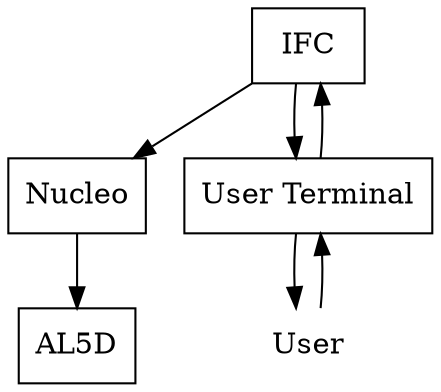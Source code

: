 digraph blockdiagram {
    node [shape=box] {
        ifc [label="IFC"]
        nucleo [label="Nucleo"]
        terminal [label="User Terminal"]
        user [label="User", color="white"]
        arm [label="AL5D"]
    }

    user -> terminal
    terminal -> user
    terminal -> ifc

    ifc -> nucleo
    ifc -> terminal

    nucleo -> arm
}